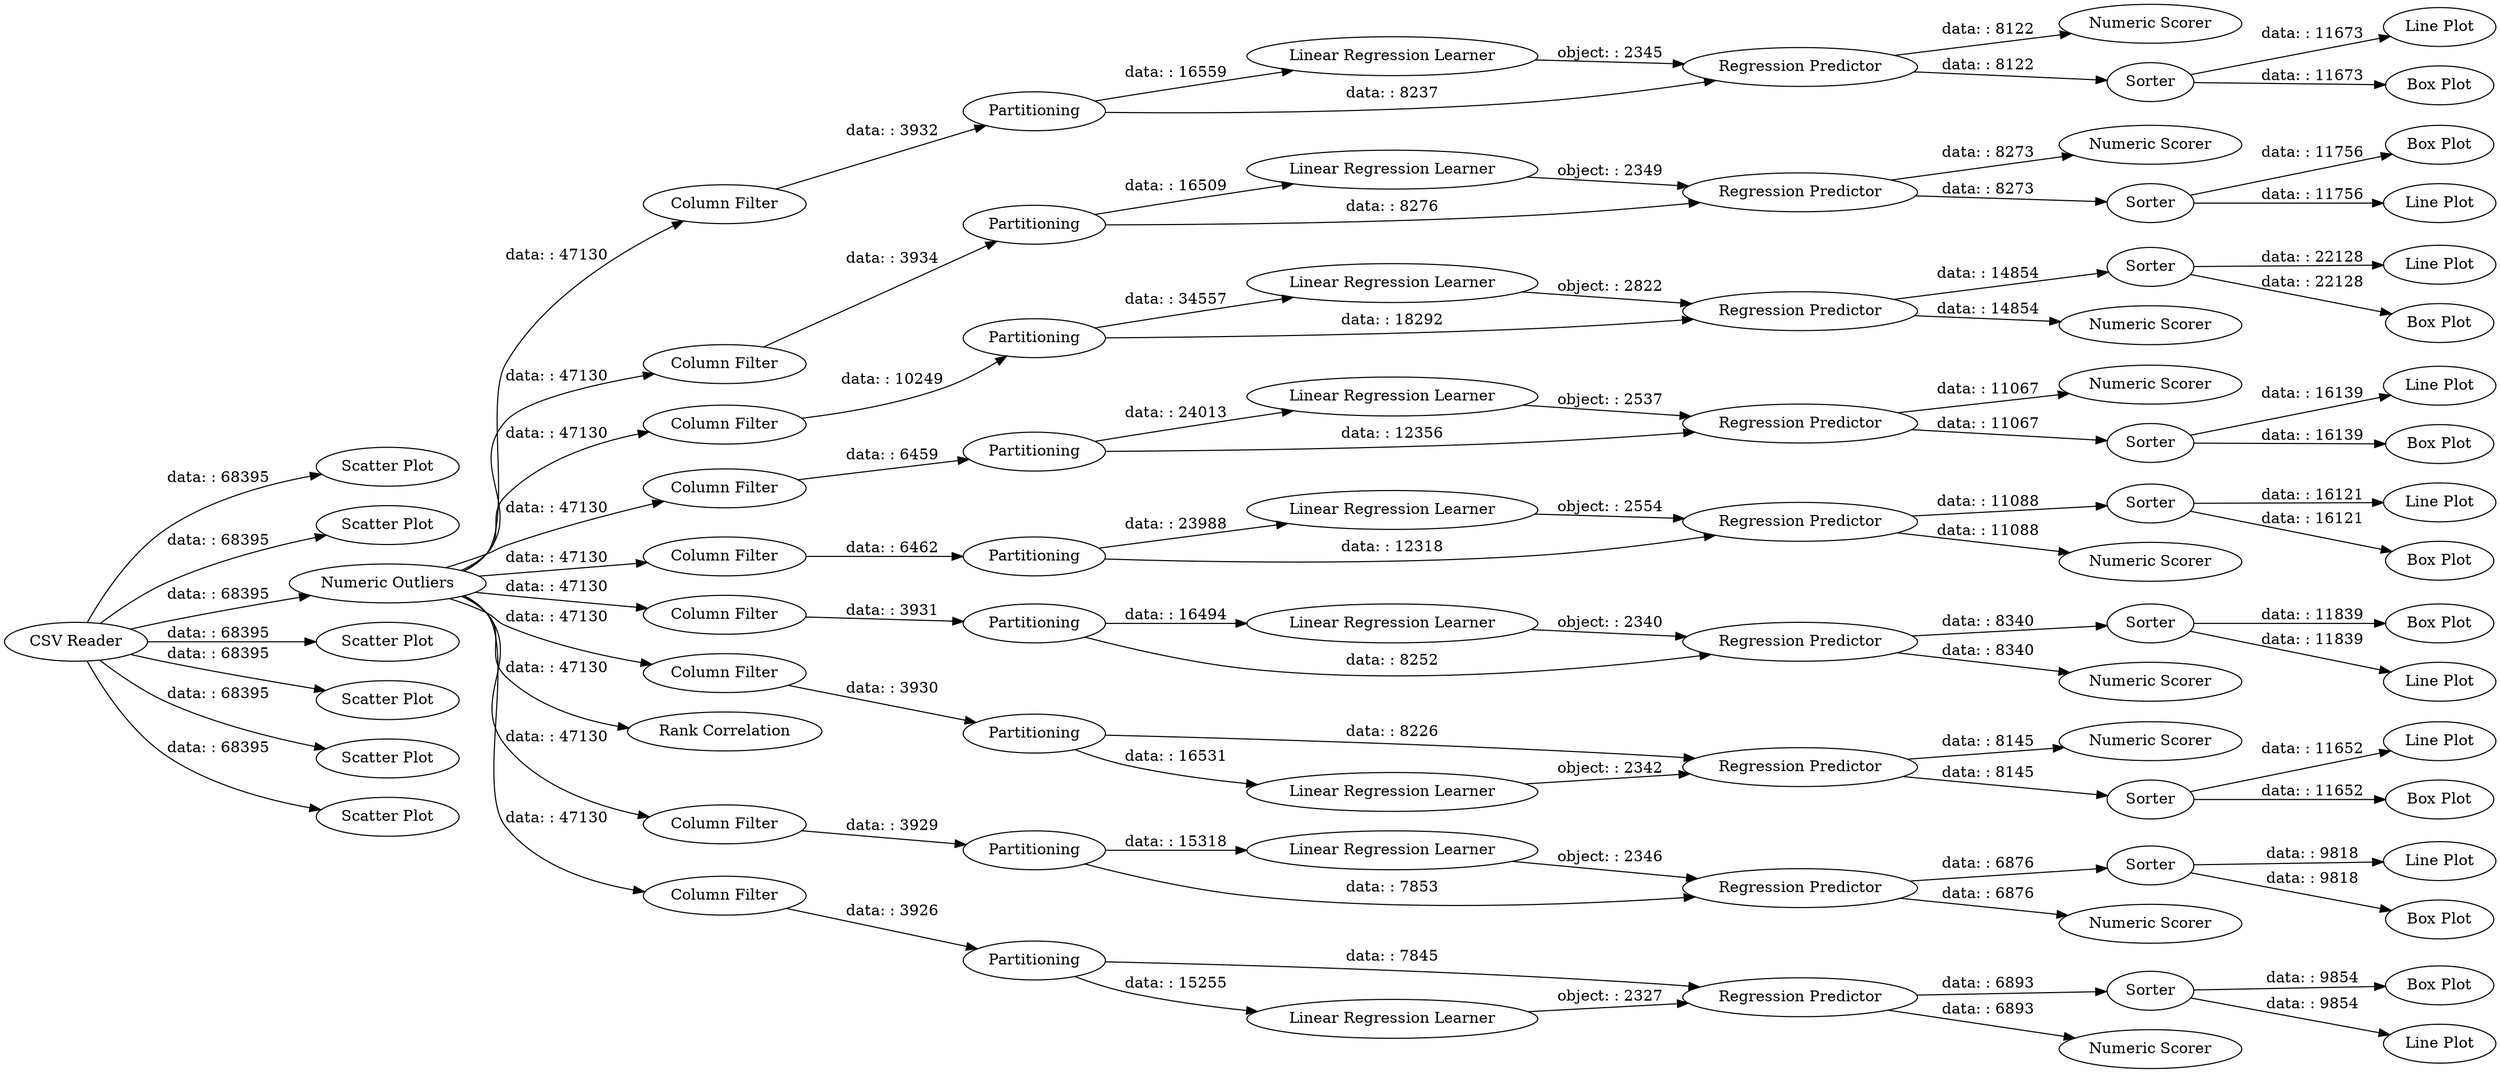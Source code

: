 digraph {
	"6291539645823447397_35" [label="Column Filter"]
	"6291539645823447397_5" [label="Scatter Plot"]
	"6291539645823447397_20" [label=Sorter]
	"6291539645823447397_63" [label=Sorter]
	"6291539645823447397_81" [label="Line Plot"]
	"6291539645823447397_41" [label="Line Plot"]
	"6291539645823447397_2" [label="Scatter Plot"]
	"6291539645823447397_10" [label="Linear Regression Learner"]
	"6291539645823447397_26" [label="Box Plot"]
	"6291539645823447397_37" [label="Linear Regression Learner"]
	"6291539645823447397_52" [label="Numeric Scorer"]
	"6291539645823447397_27" [label="Column Filter"]
	"6291539645823447397_51" [label="Regression Predictor"]
	"6291539645823447397_73" [label="Line Plot"]
	"6291539645823447397_42" [label="Box Plot"]
	"6291539645823447397_64" [label="Line Plot"]
	"6291539645823447397_77" [label="Linear Regression Learner"]
	"6291539645823447397_25" [label="Column Filter"]
	"6291539645823447397_39" [label="Numeric Scorer"]
	"6291539645823447397_67" [label="Column Filter"]
	"6291539645823447397_71" [label="Numeric Scorer"]
	"6291539645823447397_74" [label="Box Plot"]
	"6291539645823447397_8" [label="Numeric Outliers"]
	"6291539645823447397_6" [label="Scatter Plot"]
	"6291539645823447397_38" [label="Regression Predictor"]
	"6291539645823447397_60" [label="Linear Regression Learner"]
	"6291539645823447397_17" [label="Linear Regression Learner"]
	"6291539645823447397_75" [label="Column Filter"]
	"6291539645823447397_44" [label=Partitioning]
	"6291539645823447397_46" [label="Regression Predictor"]
	"6291539645823447397_13" [label=Sorter]
	"6291539645823447397_3" [label="Scatter Plot"]
	"6291539645823447397_61" [label="Regression Predictor"]
	"6291539645823447397_12" [label="Line Plot"]
	"6291539645823447397_23" [label="Box Plot"]
	"6291539645823447397_54" [label="Line Plot"]
	"6291539645823447397_31" [label="Numeric Scorer"]
	"6291539645823447397_32" [label=Sorter]
	"6291539645823447397_15" [label="Column Filter"]
	"6291539645823447397_34" [label="Box Plot"]
	"6291539645823447397_57" [label=Partitioning]
	"6291539645823447397_18" [label="Regression Predictor"]
	"6291539645823447397_76" [label=Partitioning]
	"6291539645823447397_82" [label="Box Plot"]
	"6291539645823447397_19" [label="Numeric Scorer"]
	"6291539645823447397_78" [label="Regression Predictor"]
	"6291539645823447397_16" [label=Partitioning]
	"6291539645823447397_72" [label=Sorter]
	"6291539645823447397_11" [label="Regression Predictor"]
	"6291539645823447397_29" [label="Linear Regression Learner"]
	"6291539645823447397_80" [label=Sorter]
	"6291539645823447397_56" [label="Column Filter"]
	"6291539645823447397_22" [label="Box Plot"]
	"6291539645823447397_4" [label="Scatter Plot"]
	"6291539645823447397_30" [label="Regression Predictor"]
	"6291539645823447397_36" [label=Partitioning]
	"6291539645823447397_1" [label="CSV Reader"]
	"6291539645823447397_49" [label="Line Plot"]
	"6291539645823447397_40" [label=Sorter]
	"6291539645823447397_21" [label="Line Plot"]
	"6291539645823447397_50" [label="Linear Regression Learner"]
	"6291539645823447397_66" [label="Rank Correlation"]
	"6291539645823447397_48" [label=Sorter]
	"6291539645823447397_55" [label="Box Plot"]
	"6291539645823447397_69" [label="Linear Regression Learner"]
	"6291539645823447397_14" [label="Numeric Scorer"]
	"6291539645823447397_59" [label=Partitioning]
	"6291539645823447397_68" [label=Partitioning]
	"6291539645823447397_53" [label=Sorter]
	"6291539645823447397_9" [label=Partitioning]
	"6291539645823447397_65" [label="Box Plot"]
	"6291539645823447397_47" [label="Numeric Scorer"]
	"6291539645823447397_58" [label="Column Filter"]
	"6291539645823447397_45" [label="Linear Regression Learner"]
	"6291539645823447397_28" [label=Partitioning]
	"6291539645823447397_33" [label="Line Plot"]
	"6291539645823447397_43" [label="Column Filter"]
	"6291539645823447397_70" [label="Regression Predictor"]
	"6291539645823447397_7" [label="Scatter Plot"]
	"6291539645823447397_79" [label="Numeric Scorer"]
	"6291539645823447397_62" [label="Numeric Scorer"]
	"6291539645823447397_60" -> "6291539645823447397_61" [label="object: : 2346"]
	"6291539645823447397_50" -> "6291539645823447397_51" [label="object: : 2342"]
	"6291539645823447397_70" -> "6291539645823447397_71" [label="data: : 11067"]
	"6291539645823447397_43" -> "6291539645823447397_44" [label="data: : 3926"]
	"6291539645823447397_1" -> "6291539645823447397_5" [label="data: : 68395"]
	"6291539645823447397_28" -> "6291539645823447397_30" [label="data: : 8276"]
	"6291539645823447397_13" -> "6291539645823447397_12" [label="data: : 22128"]
	"6291539645823447397_46" -> "6291539645823447397_47" [label="data: : 6893"]
	"6291539645823447397_75" -> "6291539645823447397_76" [label="data: : 6462"]
	"6291539645823447397_78" -> "6291539645823447397_80" [label="data: : 11088"]
	"6291539645823447397_8" -> "6291539645823447397_25" [label="data: : 47130"]
	"6291539645823447397_80" -> "6291539645823447397_81" [label="data: : 16121"]
	"6291539645823447397_1" -> "6291539645823447397_7" [label="data: : 68395"]
	"6291539645823447397_8" -> "6291539645823447397_66" [label="data: : 47130"]
	"6291539645823447397_57" -> "6291539645823447397_51" [label="data: : 8226"]
	"6291539645823447397_53" -> "6291539645823447397_54" [label="data: : 11652"]
	"6291539645823447397_11" -> "6291539645823447397_13" [label="data: : 14854"]
	"6291539645823447397_48" -> "6291539645823447397_42" [label="data: : 9854"]
	"6291539645823447397_70" -> "6291539645823447397_72" [label="data: : 11067"]
	"6291539645823447397_59" -> "6291539645823447397_61" [label="data: : 7853"]
	"6291539645823447397_63" -> "6291539645823447397_65" [label="data: : 9818"]
	"6291539645823447397_72" -> "6291539645823447397_73" [label="data: : 16139"]
	"6291539645823447397_38" -> "6291539645823447397_39" [label="data: : 8122"]
	"6291539645823447397_20" -> "6291539645823447397_23" [label="data: : 11839"]
	"6291539645823447397_59" -> "6291539645823447397_60" [label="data: : 15318"]
	"6291539645823447397_9" -> "6291539645823447397_10" [label="data: : 34557"]
	"6291539645823447397_18" -> "6291539645823447397_19" [label="data: : 8340"]
	"6291539645823447397_58" -> "6291539645823447397_59" [label="data: : 3929"]
	"6291539645823447397_48" -> "6291539645823447397_49" [label="data: : 9854"]
	"6291539645823447397_8" -> "6291539645823447397_43" [label="data: : 47130"]
	"6291539645823447397_30" -> "6291539645823447397_32" [label="data: : 8273"]
	"6291539645823447397_27" -> "6291539645823447397_28" [label="data: : 3934"]
	"6291539645823447397_29" -> "6291539645823447397_30" [label="object: : 2349"]
	"6291539645823447397_25" -> "6291539645823447397_9" [label="data: : 10249"]
	"6291539645823447397_77" -> "6291539645823447397_78" [label="object: : 2554"]
	"6291539645823447397_76" -> "6291539645823447397_78" [label="data: : 12318"]
	"6291539645823447397_56" -> "6291539645823447397_57" [label="data: : 3930"]
	"6291539645823447397_8" -> "6291539645823447397_75" [label="data: : 47130"]
	"6291539645823447397_1" -> "6291539645823447397_8" [label="data: : 68395"]
	"6291539645823447397_1" -> "6291539645823447397_6" [label="data: : 68395"]
	"6291539645823447397_16" -> "6291539645823447397_18" [label="data: : 8252"]
	"6291539645823447397_18" -> "6291539645823447397_20" [label="data: : 8340"]
	"6291539645823447397_44" -> "6291539645823447397_46" [label="data: : 7845"]
	"6291539645823447397_1" -> "6291539645823447397_2" [label="data: : 68395"]
	"6291539645823447397_30" -> "6291539645823447397_31" [label="data: : 8273"]
	"6291539645823447397_11" -> "6291539645823447397_14" [label="data: : 14854"]
	"6291539645823447397_51" -> "6291539645823447397_53" [label="data: : 8145"]
	"6291539645823447397_76" -> "6291539645823447397_77" [label="data: : 23988"]
	"6291539645823447397_36" -> "6291539645823447397_38" [label="data: : 8237"]
	"6291539645823447397_40" -> "6291539645823447397_34" [label="data: : 11673"]
	"6291539645823447397_69" -> "6291539645823447397_70" [label="object: : 2537"]
	"6291539645823447397_8" -> "6291539645823447397_56" [label="data: : 47130"]
	"6291539645823447397_61" -> "6291539645823447397_62" [label="data: : 6876"]
	"6291539645823447397_32" -> "6291539645823447397_33" [label="data: : 11756"]
	"6291539645823447397_8" -> "6291539645823447397_27" [label="data: : 47130"]
	"6291539645823447397_8" -> "6291539645823447397_15" [label="data: : 47130"]
	"6291539645823447397_16" -> "6291539645823447397_17" [label="data: : 16494"]
	"6291539645823447397_72" -> "6291539645823447397_74" [label="data: : 16139"]
	"6291539645823447397_28" -> "6291539645823447397_29" [label="data: : 16509"]
	"6291539645823447397_57" -> "6291539645823447397_50" [label="data: : 16531"]
	"6291539645823447397_67" -> "6291539645823447397_68" [label="data: : 6459"]
	"6291539645823447397_53" -> "6291539645823447397_55" [label="data: : 11652"]
	"6291539645823447397_10" -> "6291539645823447397_11" [label="object: : 2822"]
	"6291539645823447397_45" -> "6291539645823447397_46" [label="object: : 2327"]
	"6291539645823447397_68" -> "6291539645823447397_70" [label="data: : 12356"]
	"6291539645823447397_15" -> "6291539645823447397_16" [label="data: : 3931"]
	"6291539645823447397_9" -> "6291539645823447397_11" [label="data: : 18292"]
	"6291539645823447397_68" -> "6291539645823447397_69" [label="data: : 24013"]
	"6291539645823447397_51" -> "6291539645823447397_52" [label="data: : 8145"]
	"6291539645823447397_61" -> "6291539645823447397_63" [label="data: : 6876"]
	"6291539645823447397_1" -> "6291539645823447397_4" [label="data: : 68395"]
	"6291539645823447397_32" -> "6291539645823447397_26" [label="data: : 11756"]
	"6291539645823447397_13" -> "6291539645823447397_22" [label="data: : 22128"]
	"6291539645823447397_20" -> "6291539645823447397_21" [label="data: : 11839"]
	"6291539645823447397_63" -> "6291539645823447397_64" [label="data: : 9818"]
	"6291539645823447397_44" -> "6291539645823447397_45" [label="data: : 15255"]
	"6291539645823447397_8" -> "6291539645823447397_67" [label="data: : 47130"]
	"6291539645823447397_8" -> "6291539645823447397_58" [label="data: : 47130"]
	"6291539645823447397_17" -> "6291539645823447397_18" [label="object: : 2340"]
	"6291539645823447397_1" -> "6291539645823447397_3" [label="data: : 68395"]
	"6291539645823447397_40" -> "6291539645823447397_41" [label="data: : 11673"]
	"6291539645823447397_78" -> "6291539645823447397_79" [label="data: : 11088"]
	"6291539645823447397_80" -> "6291539645823447397_82" [label="data: : 16121"]
	"6291539645823447397_8" -> "6291539645823447397_35" [label="data: : 47130"]
	"6291539645823447397_38" -> "6291539645823447397_40" [label="data: : 8122"]
	"6291539645823447397_37" -> "6291539645823447397_38" [label="object: : 2345"]
	"6291539645823447397_35" -> "6291539645823447397_36" [label="data: : 3932"]
	"6291539645823447397_36" -> "6291539645823447397_37" [label="data: : 16559"]
	"6291539645823447397_46" -> "6291539645823447397_48" [label="data: : 6893"]
	rankdir=LR
}
